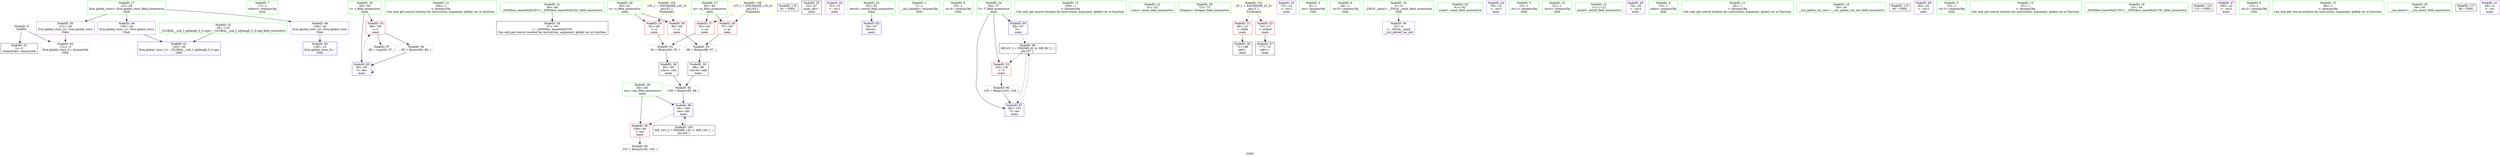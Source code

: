 digraph "SVFG" {
	label="SVFG";

	Node0x55ca000eea10 [shape=record,color=grey,label="{NodeID: 0\nNullPtr}"];
	Node0x55ca000eea10 -> Node0x55ca00100e10[style=solid];
	Node0x55ca000eea10 -> Node0x55ca00103710[style=solid];
	Node0x55ca000ff790 [shape=record,color=green,label="{NodeID: 7\n17\<--1\nstdout\<--dummyObj\nGlob }"];
	Node0x55ca00101ce0 [shape=record,color=grey,label="{NodeID: 97\n88 = cmp(84, 67, )\n}"];
	Node0x55ca000ffc30 [shape=record,color=green,label="{NodeID: 14\n104\<--1\n\<--dummyObj\nCan only get source location for instruction, argument, global var or function.}"];
	Node0x55ca00100330 [shape=record,color=green,label="{NodeID: 21\n38\<--44\n_ZNSt8ios_base4InitD1Ev\<--_ZNSt8ios_base4InitD1Ev_field_insensitive\n}"];
	Node0x55ca00100330 -> Node0x55ca00100f10[style=solid];
	Node0x55ca00100940 [shape=record,color=green,label="{NodeID: 28\n64\<--65\nres\<--res_field_insensitive\nmain\n}"];
	Node0x55ca00100940 -> Node0x55ca00103440[style=solid];
	Node0x55ca00100940 -> Node0x55ca00103a80[style=solid];
	Node0x55ca0010dff0 [shape=record,color=black,label="{NodeID: 118\n91 = PHI()\n}"];
	Node0x55ca00101010 [shape=record,color=black,label="{NodeID: 35\n53\<--67\nmain_ret\<--\nmain\n}"];
	Node0x55ca001015c0 [shape=record,color=purple,label="{NodeID: 42\n70\<--10\n\<--.str.1\nmain\n}"];
	Node0x55ca00102bc0 [shape=record,color=purple,label="{NodeID: 49\n130\<--24\nllvm.global_ctors_1\<--llvm.global_ctors\nGlob }"];
	Node0x55ca00102bc0 -> Node0x55ca00103610[style=solid];
	Node0x55ca001031d0 [shape=record,color=red,label="{NodeID: 56\n96\<--60\n\<--n\nmain\n}"];
	Node0x55ca001031d0 -> Node0x55ca001050c0[style=solid];
	Node0x55ca00103810 [shape=record,color=blue,label="{NodeID: 63\n54\<--67\nretval\<--\nmain\n}"];
	Node0x55ca000efc10 [shape=record,color=green,label="{NodeID: 1\n7\<--1\n__dso_handle\<--dummyObj\nGlob }"];
	Node0x55ca00104dc0 [shape=record,color=grey,label="{NodeID: 91\n94 = Binary(92, 93, )\n}"];
	Node0x55ca00104dc0 -> Node0x55ca00101280[style=solid];
	Node0x55ca000ff820 [shape=record,color=green,label="{NodeID: 8\n18\<--1\n.str.4\<--dummyObj\nGlob }"];
	Node0x55ca00108790 [shape=record,color=black,label="{NodeID: 98\nMR_6V_3 = PHI(MR_6V_4, MR_6V_2, )\npts\{57 \}\n}"];
	Node0x55ca00108790 -> Node0x55ca00102f60[style=dashed];
	Node0x55ca00108790 -> Node0x55ca00103b50[style=dashed];
	Node0x55ca000ffd30 [shape=record,color=green,label="{NodeID: 15\n108\<--1\n\<--dummyObj\nCan only get source location for instruction, argument, global var or function.}"];
	Node0x55ca0010a450 [shape=record,color=yellow,style=double,label="{NodeID: 105\n10V_1 = ENCHI(MR_10V_0)\npts\{61 \}\nFun[main]}"];
	Node0x55ca0010a450 -> Node0x55ca00103100[style=dashed];
	Node0x55ca0010a450 -> Node0x55ca001031d0[style=dashed];
	Node0x55ca00100430 [shape=record,color=green,label="{NodeID: 22\n51\<--52\nmain\<--main_field_insensitive\n}"];
	Node0x55ca00100a10 [shape=record,color=green,label="{NodeID: 29\n72\<--73\nfreopen\<--freopen_field_insensitive\n}"];
	Node0x55ca001010e0 [shape=record,color=black,label="{NodeID: 36\n71\<--68\ncall\<--\nmain\n}"];
	Node0x55ca00101690 [shape=record,color=purple,label="{NodeID: 43\n75\<--13\n\<--.str.2\nmain\n}"];
	Node0x55ca00102cc0 [shape=record,color=purple,label="{NodeID: 50\n131\<--24\nllvm.global_ctors_2\<--llvm.global_ctors\nGlob }"];
	Node0x55ca00102cc0 -> Node0x55ca00103710[style=solid];
	Node0x55ca001032a0 [shape=record,color=red,label="{NodeID: 57\n93\<--62\n\<--m\nmain\n}"];
	Node0x55ca001032a0 -> Node0x55ca00104dc0[style=solid];
	Node0x55ca001038e0 [shape=record,color=blue,label="{NodeID: 64\n56\<--67\nT\<--\nmain\n}"];
	Node0x55ca001038e0 -> Node0x55ca00108790[style=dashed];
	Node0x55ca000fed10 [shape=record,color=green,label="{NodeID: 2\n8\<--1\n.str\<--dummyObj\nGlob }"];
	Node0x55ca00104f40 [shape=record,color=grey,label="{NodeID: 92\n100 = Binary(95, 99, )\n}"];
	Node0x55ca00104f40 -> Node0x55ca00103a80[style=solid];
	Node0x55ca000ff8b0 [shape=record,color=green,label="{NodeID: 9\n20\<--1\n.str.5\<--dummyObj\nGlob }"];
	Node0x55ca000ffe30 [shape=record,color=green,label="{NodeID: 16\n4\<--6\n_ZStL8__ioinit\<--_ZStL8__ioinit_field_insensitive\nGlob }"];
	Node0x55ca000ffe30 -> Node0x55ca00101420[style=solid];
	Node0x55ca0010a530 [shape=record,color=yellow,style=double,label="{NodeID: 106\n12V_1 = ENCHI(MR_12V_0)\npts\{63 \}\nFun[main]}"];
	Node0x55ca0010a530 -> Node0x55ca001032a0[style=dashed];
	Node0x55ca0010a530 -> Node0x55ca00103370[style=dashed];
	Node0x55ca00100530 [shape=record,color=green,label="{NodeID: 23\n54\<--55\nretval\<--retval_field_insensitive\nmain\n}"];
	Node0x55ca00100530 -> Node0x55ca00103810[style=solid];
	Node0x55ca00100b10 [shape=record,color=green,label="{NodeID: 30\n81\<--82\nscanf\<--scanf_field_insensitive\n}"];
	Node0x55ca001011b0 [shape=record,color=black,label="{NodeID: 37\n77\<--74\ncall1\<--\nmain\n}"];
	Node0x55ca00101760 [shape=record,color=purple,label="{NodeID: 44\n76\<--15\n\<--.str.3\nmain\n}"];
	Node0x55ca00102dc0 [shape=record,color=red,label="{NodeID: 51\n68\<--12\n\<--stdin\nmain\n}"];
	Node0x55ca00102dc0 -> Node0x55ca001010e0[style=solid];
	Node0x55ca00103370 [shape=record,color=red,label="{NodeID: 58\n97\<--62\n\<--m\nmain\n}"];
	Node0x55ca00103370 -> Node0x55ca001050c0[style=solid];
	Node0x55ca001039b0 [shape=record,color=blue,label="{NodeID: 65\n58\<--85\nt\<--dec\nmain\n}"];
	Node0x55ca001039b0 -> Node0x55ca00103030[style=dashed];
	Node0x55ca001039b0 -> Node0x55ca001039b0[style=dashed];
	Node0x55ca000feda0 [shape=record,color=green,label="{NodeID: 3\n10\<--1\n.str.1\<--dummyObj\nGlob }"];
	Node0x55ca001050c0 [shape=record,color=grey,label="{NodeID: 93\n98 = Binary(96, 97, )\n}"];
	Node0x55ca001050c0 -> Node0x55ca00101350[style=solid];
	Node0x55ca000ff940 [shape=record,color=green,label="{NodeID: 10\n22\<--1\n.str.6\<--dummyObj\nGlob }"];
	Node0x55ca00109190 [shape=record,color=black,label="{NodeID: 100\nMR_14V_2 = PHI(MR_14V_3, MR_14V_1, )\npts\{65 \}\n}"];
	Node0x55ca00109190 -> Node0x55ca00103a80[style=dashed];
	Node0x55ca000fff30 [shape=record,color=green,label="{NodeID: 17\n24\<--28\nllvm.global_ctors\<--llvm.global_ctors_field_insensitive\nGlob }"];
	Node0x55ca000fff30 -> Node0x55ca00102ac0[style=solid];
	Node0x55ca000fff30 -> Node0x55ca00102bc0[style=solid];
	Node0x55ca000fff30 -> Node0x55ca00102cc0[style=solid];
	Node0x55ca00100600 [shape=record,color=green,label="{NodeID: 24\n56\<--57\nT\<--T_field_insensitive\nmain\n}"];
	Node0x55ca00100600 -> Node0x55ca00102f60[style=solid];
	Node0x55ca00100600 -> Node0x55ca001038e0[style=solid];
	Node0x55ca00100600 -> Node0x55ca00103b50[style=solid];
	Node0x55ca00100c10 [shape=record,color=green,label="{NodeID: 31\n111\<--112\nprintf\<--printf_field_insensitive\n}"];
	Node0x55ca00101280 [shape=record,color=black,label="{NodeID: 38\n95\<--94\nconv\<--sub\nmain\n}"];
	Node0x55ca00101280 -> Node0x55ca00104f40[style=solid];
	Node0x55ca00101830 [shape=record,color=purple,label="{NodeID: 45\n79\<--18\n\<--.str.4\nmain\n}"];
	Node0x55ca00102e90 [shape=record,color=red,label="{NodeID: 52\n74\<--17\n\<--stdout\nmain\n}"];
	Node0x55ca00102e90 -> Node0x55ca001011b0[style=solid];
	Node0x55ca00103440 [shape=record,color=red,label="{NodeID: 59\n106\<--64\n\<--res\nmain\n}"];
	Node0x55ca00103440 -> Node0x55ca001053c0[style=solid];
	Node0x55ca00103a80 [shape=record,color=blue,label="{NodeID: 66\n64\<--100\nres\<--div\nmain\n}"];
	Node0x55ca00103a80 -> Node0x55ca00103440[style=dashed];
	Node0x55ca00103a80 -> Node0x55ca00109190[style=dashed];
	Node0x55ca000fee30 [shape=record,color=green,label="{NodeID: 4\n12\<--1\nstdin\<--dummyObj\nGlob }"];
	Node0x55ca00105240 [shape=record,color=grey,label="{NodeID: 94\n85 = Binary(84, 86, )\n}"];
	Node0x55ca00105240 -> Node0x55ca001039b0[style=solid];
	Node0x55ca000ff9d0 [shape=record,color=green,label="{NodeID: 11\n25\<--1\n\<--dummyObj\nCan only get source location for instruction, argument, global var or function.}"];
	Node0x55ca00109690 [shape=record,color=yellow,style=double,label="{NodeID: 101\n2V_1 = ENCHI(MR_2V_0)\npts\{1 \}\nFun[main]}"];
	Node0x55ca00109690 -> Node0x55ca00102dc0[style=dashed];
	Node0x55ca00109690 -> Node0x55ca00102e90[style=dashed];
	Node0x55ca00100030 [shape=record,color=green,label="{NodeID: 18\n29\<--30\n__cxx_global_var_init\<--__cxx_global_var_init_field_insensitive\n}"];
	Node0x55ca001006d0 [shape=record,color=green,label="{NodeID: 25\n58\<--59\nt\<--t_field_insensitive\nmain\n}"];
	Node0x55ca001006d0 -> Node0x55ca00103030[style=solid];
	Node0x55ca001006d0 -> Node0x55ca001039b0[style=solid];
	Node0x55c9fffa9510 [shape=record,color=black,label="{NodeID: 115\n80 = PHI()\n}"];
	Node0x55ca00100d10 [shape=record,color=green,label="{NodeID: 32\n26\<--125\n_GLOBAL__sub_I_sgtlaugh_0_0.cpp\<--_GLOBAL__sub_I_sgtlaugh_0_0.cpp_field_insensitive\n}"];
	Node0x55ca00100d10 -> Node0x55ca00103610[style=solid];
	Node0x55ca00101350 [shape=record,color=black,label="{NodeID: 39\n99\<--98\nconv4\<--add\nmain\n}"];
	Node0x55ca00101350 -> Node0x55ca00104f40[style=solid];
	Node0x55ca00101900 [shape=record,color=purple,label="{NodeID: 46\n90\<--20\n\<--.str.5\nmain\n}"];
	Node0x55ca00102f60 [shape=record,color=red,label="{NodeID: 53\n102\<--56\n\<--T\nmain\n}"];
	Node0x55ca00102f60 -> Node0x55ca00101b60[style=solid];
	Node0x55ca00103510 [shape=record,color=blue,label="{NodeID: 60\n129\<--25\nllvm.global_ctors_0\<--\nGlob }"];
	Node0x55ca00103b50 [shape=record,color=blue,label="{NodeID: 67\n56\<--103\nT\<--inc\nmain\n}"];
	Node0x55ca00103b50 -> Node0x55ca00108790[style=dashed];
	Node0x55ca000feec0 [shape=record,color=green,label="{NodeID: 5\n13\<--1\n.str.2\<--dummyObj\nGlob }"];
	Node0x55ca001053c0 [shape=record,color=grey,label="{NodeID: 95\n107 = Binary(106, 108, )\n}"];
	Node0x55ca000ffa60 [shape=record,color=green,label="{NodeID: 12\n67\<--1\n\<--dummyObj\nCan only get source location for instruction, argument, global var or function.}"];
	Node0x55ca00100130 [shape=record,color=green,label="{NodeID: 19\n33\<--34\n_ZNSt8ios_base4InitC1Ev\<--_ZNSt8ios_base4InitC1Ev_field_insensitive\n}"];
	Node0x55ca001007a0 [shape=record,color=green,label="{NodeID: 26\n60\<--61\nn\<--n_field_insensitive\nmain\n}"];
	Node0x55ca001007a0 -> Node0x55ca00103100[style=solid];
	Node0x55ca001007a0 -> Node0x55ca001031d0[style=solid];
	Node0x55ca0010ddf0 [shape=record,color=black,label="{NodeID: 116\n110 = PHI()\n}"];
	Node0x55ca00100e10 [shape=record,color=black,label="{NodeID: 33\n2\<--3\ndummyVal\<--dummyVal\n}"];
	Node0x55ca00101420 [shape=record,color=purple,label="{NodeID: 40\n35\<--4\n\<--_ZStL8__ioinit\n__cxx_global_var_init\n}"];
	Node0x55ca001019d0 [shape=record,color=purple,label="{NodeID: 47\n109\<--22\n\<--.str.6\nmain\n}"];
	Node0x55ca00103030 [shape=record,color=red,label="{NodeID: 54\n84\<--58\n\<--t\nmain\n}"];
	Node0x55ca00103030 -> Node0x55ca00105240[style=solid];
	Node0x55ca00103030 -> Node0x55ca00101ce0[style=solid];
	Node0x55ca00103610 [shape=record,color=blue,label="{NodeID: 61\n130\<--26\nllvm.global_ctors_1\<--_GLOBAL__sub_I_sgtlaugh_0_0.cpp\nGlob }"];
	Node0x55ca000ff700 [shape=record,color=green,label="{NodeID: 6\n15\<--1\n.str.3\<--dummyObj\nGlob }"];
	Node0x55ca00101b60 [shape=record,color=grey,label="{NodeID: 96\n103 = Binary(102, 104, )\n}"];
	Node0x55ca00101b60 -> Node0x55ca00103b50[style=solid];
	Node0x55ca000ffb30 [shape=record,color=green,label="{NodeID: 13\n86\<--1\n\<--dummyObj\nCan only get source location for instruction, argument, global var or function.}"];
	Node0x55ca00100230 [shape=record,color=green,label="{NodeID: 20\n39\<--40\n__cxa_atexit\<--__cxa_atexit_field_insensitive\n}"];
	Node0x55ca00100870 [shape=record,color=green,label="{NodeID: 27\n62\<--63\nm\<--m_field_insensitive\nmain\n}"];
	Node0x55ca00100870 -> Node0x55ca001032a0[style=solid];
	Node0x55ca00100870 -> Node0x55ca00103370[style=solid];
	Node0x55ca0010def0 [shape=record,color=black,label="{NodeID: 117\n36 = PHI()\n}"];
	Node0x55ca00100f10 [shape=record,color=black,label="{NodeID: 34\n37\<--38\n\<--_ZNSt8ios_base4InitD1Ev\nCan only get source location for instruction, argument, global var or function.}"];
	Node0x55ca001014f0 [shape=record,color=purple,label="{NodeID: 41\n69\<--8\n\<--.str\nmain\n}"];
	Node0x55ca00102ac0 [shape=record,color=purple,label="{NodeID: 48\n129\<--24\nllvm.global_ctors_0\<--llvm.global_ctors\nGlob }"];
	Node0x55ca00102ac0 -> Node0x55ca00103510[style=solid];
	Node0x55ca00103100 [shape=record,color=red,label="{NodeID: 55\n92\<--60\n\<--n\nmain\n}"];
	Node0x55ca00103100 -> Node0x55ca00104dc0[style=solid];
	Node0x55ca00103710 [shape=record,color=blue, style = dotted,label="{NodeID: 62\n131\<--3\nllvm.global_ctors_2\<--dummyVal\nGlob }"];
}
